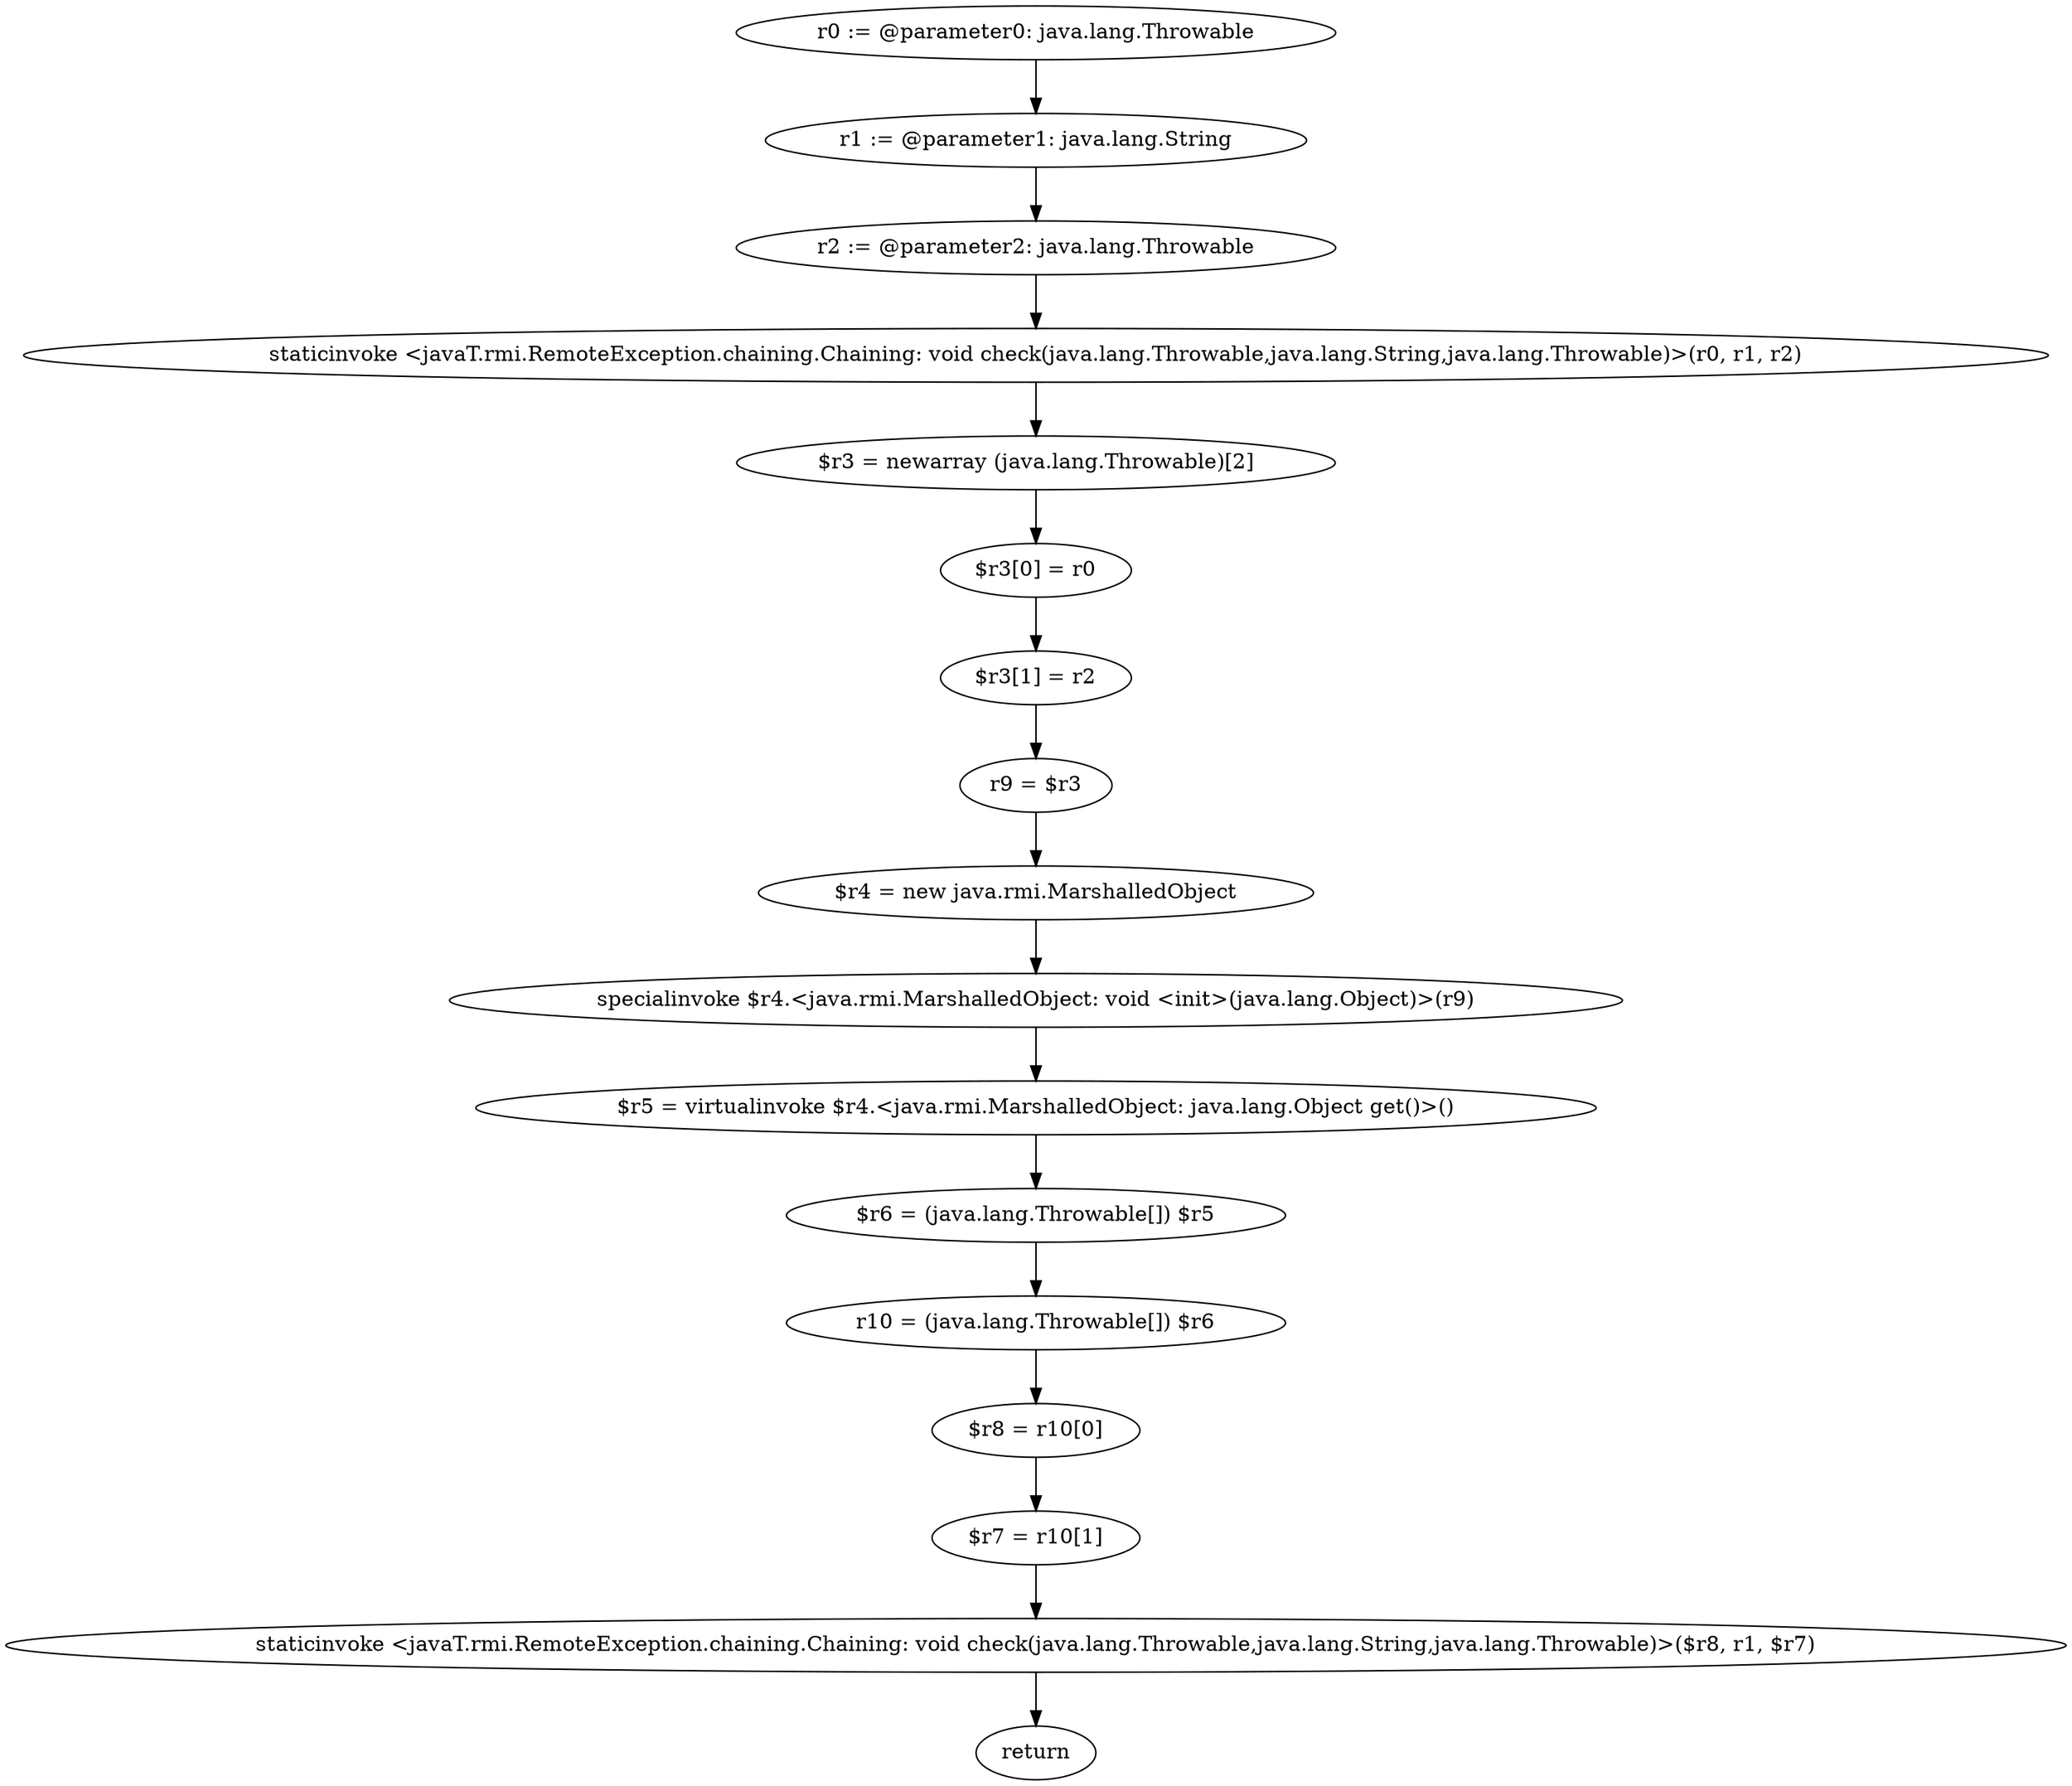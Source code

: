 digraph "unitGraph" {
    "r0 := @parameter0: java.lang.Throwable"
    "r1 := @parameter1: java.lang.String"
    "r2 := @parameter2: java.lang.Throwable"
    "staticinvoke <javaT.rmi.RemoteException.chaining.Chaining: void check(java.lang.Throwable,java.lang.String,java.lang.Throwable)>(r0, r1, r2)"
    "$r3 = newarray (java.lang.Throwable)[2]"
    "$r3[0] = r0"
    "$r3[1] = r2"
    "r9 = $r3"
    "$r4 = new java.rmi.MarshalledObject"
    "specialinvoke $r4.<java.rmi.MarshalledObject: void <init>(java.lang.Object)>(r9)"
    "$r5 = virtualinvoke $r4.<java.rmi.MarshalledObject: java.lang.Object get()>()"
    "$r6 = (java.lang.Throwable[]) $r5"
    "r10 = (java.lang.Throwable[]) $r6"
    "$r8 = r10[0]"
    "$r7 = r10[1]"
    "staticinvoke <javaT.rmi.RemoteException.chaining.Chaining: void check(java.lang.Throwable,java.lang.String,java.lang.Throwable)>($r8, r1, $r7)"
    "return"
    "r0 := @parameter0: java.lang.Throwable"->"r1 := @parameter1: java.lang.String";
    "r1 := @parameter1: java.lang.String"->"r2 := @parameter2: java.lang.Throwable";
    "r2 := @parameter2: java.lang.Throwable"->"staticinvoke <javaT.rmi.RemoteException.chaining.Chaining: void check(java.lang.Throwable,java.lang.String,java.lang.Throwable)>(r0, r1, r2)";
    "staticinvoke <javaT.rmi.RemoteException.chaining.Chaining: void check(java.lang.Throwable,java.lang.String,java.lang.Throwable)>(r0, r1, r2)"->"$r3 = newarray (java.lang.Throwable)[2]";
    "$r3 = newarray (java.lang.Throwable)[2]"->"$r3[0] = r0";
    "$r3[0] = r0"->"$r3[1] = r2";
    "$r3[1] = r2"->"r9 = $r3";
    "r9 = $r3"->"$r4 = new java.rmi.MarshalledObject";
    "$r4 = new java.rmi.MarshalledObject"->"specialinvoke $r4.<java.rmi.MarshalledObject: void <init>(java.lang.Object)>(r9)";
    "specialinvoke $r4.<java.rmi.MarshalledObject: void <init>(java.lang.Object)>(r9)"->"$r5 = virtualinvoke $r4.<java.rmi.MarshalledObject: java.lang.Object get()>()";
    "$r5 = virtualinvoke $r4.<java.rmi.MarshalledObject: java.lang.Object get()>()"->"$r6 = (java.lang.Throwable[]) $r5";
    "$r6 = (java.lang.Throwable[]) $r5"->"r10 = (java.lang.Throwable[]) $r6";
    "r10 = (java.lang.Throwable[]) $r6"->"$r8 = r10[0]";
    "$r8 = r10[0]"->"$r7 = r10[1]";
    "$r7 = r10[1]"->"staticinvoke <javaT.rmi.RemoteException.chaining.Chaining: void check(java.lang.Throwable,java.lang.String,java.lang.Throwable)>($r8, r1, $r7)";
    "staticinvoke <javaT.rmi.RemoteException.chaining.Chaining: void check(java.lang.Throwable,java.lang.String,java.lang.Throwable)>($r8, r1, $r7)"->"return";
}
